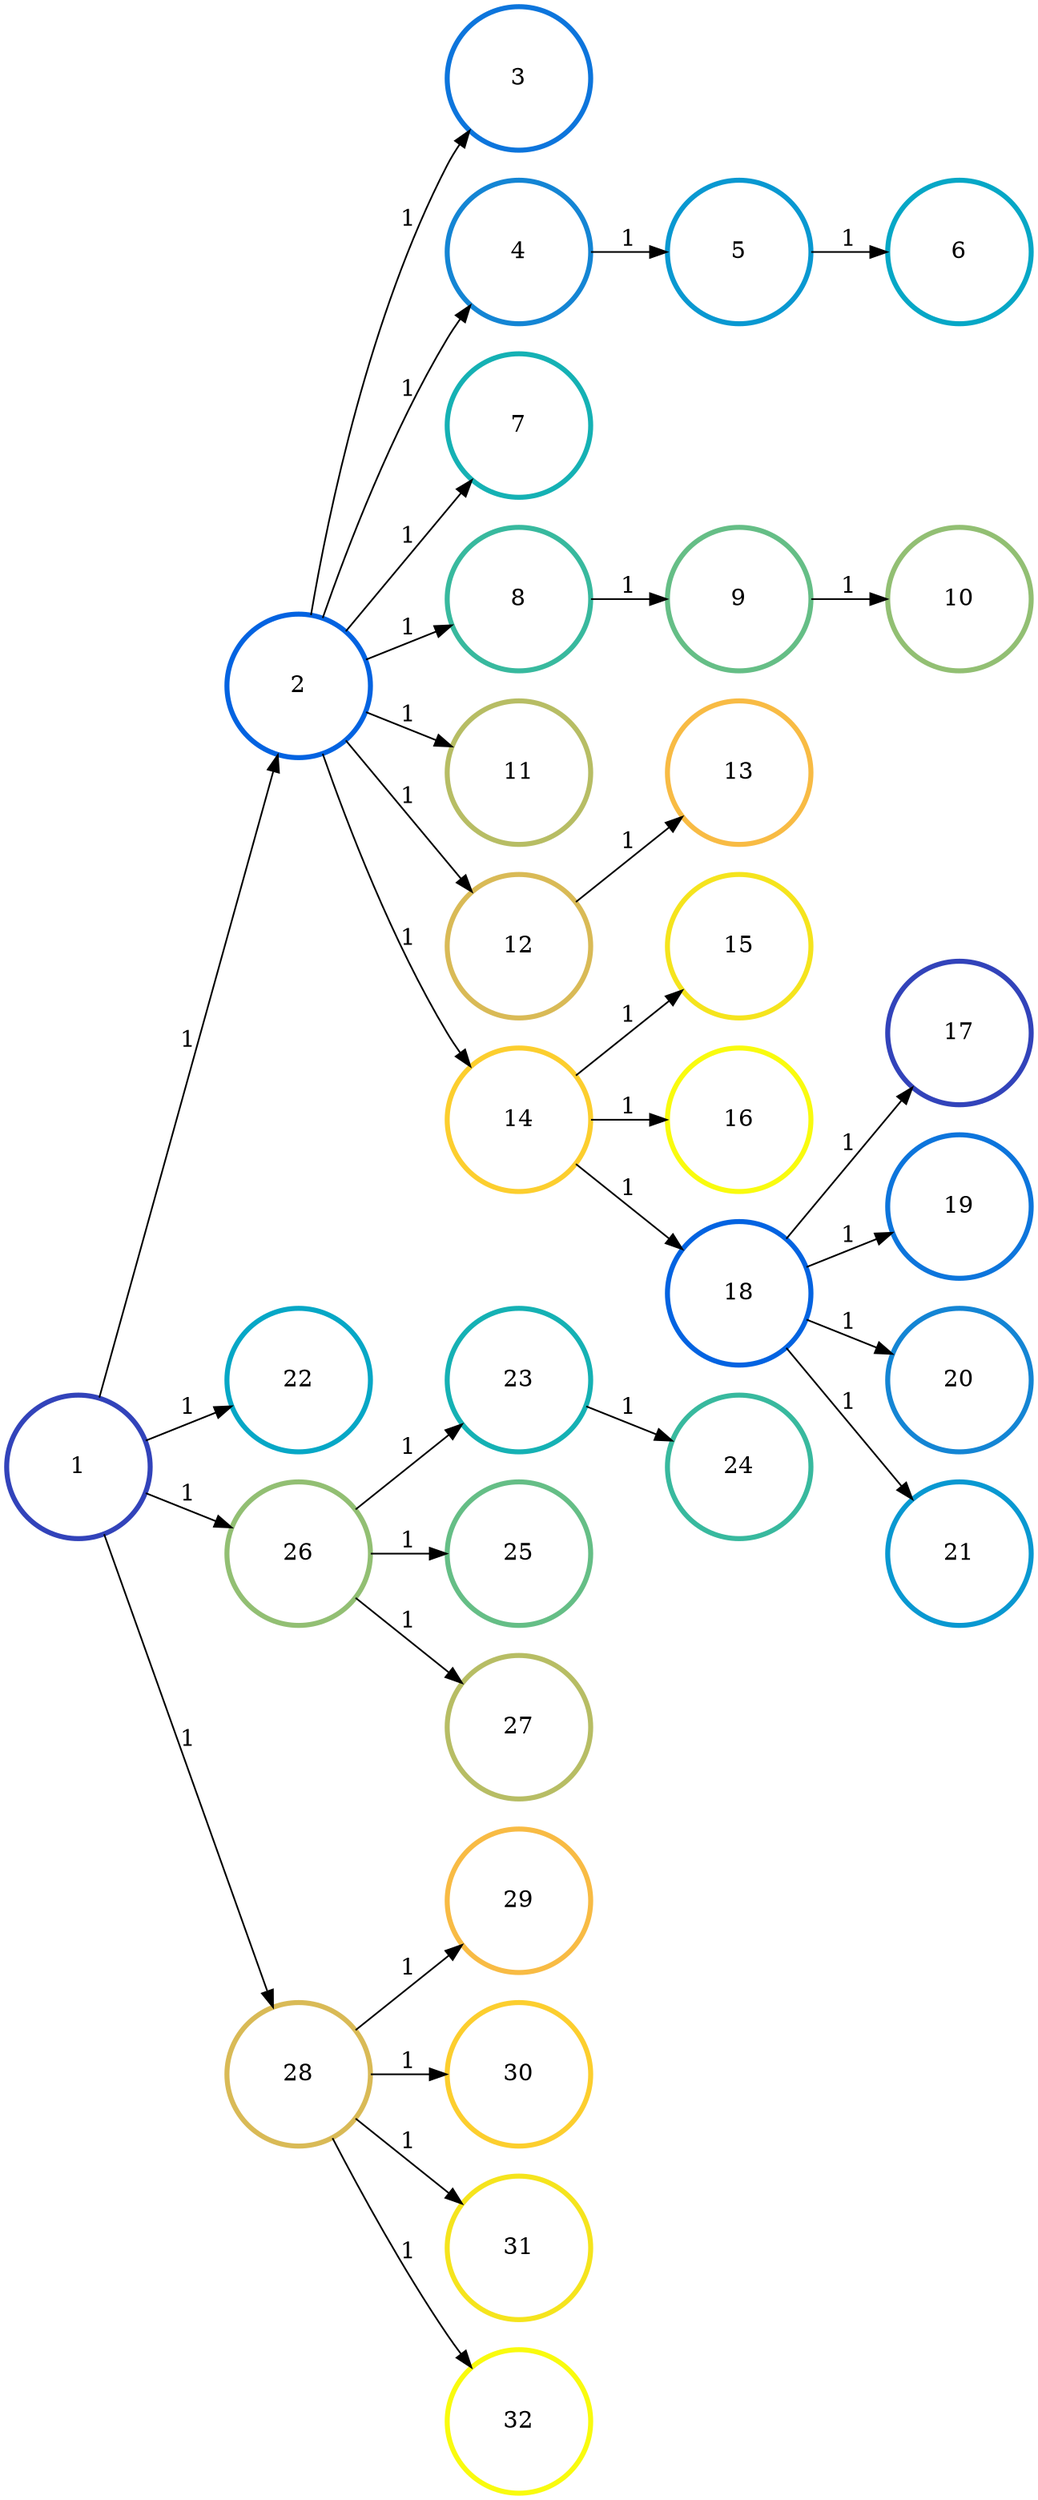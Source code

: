 digraph N {
	overlap="false"
	rankdir="LR"
	0 [label="1",width=1.2,height=1.2,style="",penwidth=3,color="#3243BA"]
	1 [label="2",width=1.2,height=1.2,style="",penwidth=3,color="#0363E1"]
	2 [label="3",width=1.2,height=1.2,style="",penwidth=3,color="#0D75DC"]
	3 [label="4",width=1.2,height=1.2,style="",penwidth=3,color="#1485D4"]
	4 [label="5",width=1.2,height=1.2,style="",penwidth=3,color="#0998D1"]
	5 [label="6",width=1.2,height=1.2,style="",penwidth=3,color="#06A7C6"]
	6 [label="7",width=1.2,height=1.2,style="",penwidth=3,color="#15B1B4"]
	7 [label="8",width=1.2,height=1.2,style="",penwidth=3,color="#38B99E"]
	8 [label="9",width=1.2,height=1.2,style="",penwidth=3,color="#65BE86"]
	9 [label="10",width=1.2,height=1.2,style="",penwidth=3,color="#92BF73"]
	10 [label="11",width=1.2,height=1.2,style="",penwidth=3,color="#B7BD64"]
	11 [label="12",width=1.2,height=1.2,style="",penwidth=3,color="#D9BA56"]
	12 [label="13",width=1.2,height=1.2,style="",penwidth=3,color="#F8BB44"]
	13 [label="14",width=1.2,height=1.2,style="",penwidth=3,color="#FCCE2E"]
	14 [label="15",width=1.2,height=1.2,style="",penwidth=3,color="#F5E41D"]
	15 [label="16",width=1.2,height=1.2,style="",penwidth=3,color="#F9FB0E"]
	16 [label="17",width=1.2,height=1.2,style="",penwidth=3,color="#3243BA"]
	17 [label="18",width=1.2,height=1.2,style="",penwidth=3,color="#0363E1"]
	18 [label="19",width=1.2,height=1.2,style="",penwidth=3,color="#0D75DC"]
	19 [label="20",width=1.2,height=1.2,style="",penwidth=3,color="#1485D4"]
	20 [label="21",width=1.2,height=1.2,style="",penwidth=3,color="#0998D1"]
	21 [label="22",width=1.2,height=1.2,style="",penwidth=3,color="#06A7C6"]
	22 [label="23",width=1.2,height=1.2,style="",penwidth=3,color="#15B1B4"]
	23 [label="24",width=1.2,height=1.2,style="",penwidth=3,color="#38B99E"]
	24 [label="25",width=1.2,height=1.2,style="",penwidth=3,color="#65BE86"]
	25 [label="26",width=1.2,height=1.2,style="",penwidth=3,color="#92BF73"]
	26 [label="27",width=1.2,height=1.2,style="",penwidth=3,color="#B7BD64"]
	27 [label="28",width=1.2,height=1.2,style="",penwidth=3,color="#D9BA56"]
	28 [label="29",width=1.2,height=1.2,style="",penwidth=3,color="#F8BB44"]
	29 [label="30",width=1.2,height=1.2,style="",penwidth=3,color="#FCCE2E"]
	30 [label="31",width=1.2,height=1.2,style="",penwidth=3,color="#F5E41D"]
	31 [label="32",width=1.2,height=1.2,style="",penwidth=3,color="#F9FB0E"]
	0 -> 1 [penwidth=1,color=black,label="1"]
	0 -> 21 [penwidth=1,color=black,label="1"]
	0 -> 25 [penwidth=1,color=black,label="1"]
	0 -> 27 [penwidth=1,color=black,label="1"]
	1 -> 2 [penwidth=1,color=black,label="1"]
	1 -> 3 [penwidth=1,color=black,label="1"]
	1 -> 6 [penwidth=1,color=black,label="1"]
	1 -> 7 [penwidth=1,color=black,label="1"]
	1 -> 10 [penwidth=1,color=black,label="1"]
	1 -> 11 [penwidth=1,color=black,label="1"]
	1 -> 13 [penwidth=1,color=black,label="1"]
	3 -> 4 [penwidth=1,color=black,label="1"]
	4 -> 5 [penwidth=1,color=black,label="1"]
	7 -> 8 [penwidth=1,color=black,label="1"]
	8 -> 9 [penwidth=1,color=black,label="1"]
	11 -> 12 [penwidth=1,color=black,label="1"]
	13 -> 14 [penwidth=1,color=black,label="1"]
	13 -> 15 [penwidth=1,color=black,label="1"]
	13 -> 17 [penwidth=1,color=black,label="1"]
	17 -> 16 [penwidth=1,color=black,label="1"]
	17 -> 18 [penwidth=1,color=black,label="1"]
	17 -> 19 [penwidth=1,color=black,label="1"]
	17 -> 20 [penwidth=1,color=black,label="1"]
	22 -> 23 [penwidth=1,color=black,label="1"]
	25 -> 22 [penwidth=1,color=black,label="1"]
	25 -> 24 [penwidth=1,color=black,label="1"]
	25 -> 26 [penwidth=1,color=black,label="1"]
	27 -> 28 [penwidth=1,color=black,label="1"]
	27 -> 29 [penwidth=1,color=black,label="1"]
	27 -> 30 [penwidth=1,color=black,label="1"]
	27 -> 31 [penwidth=1,color=black,label="1"]
}

